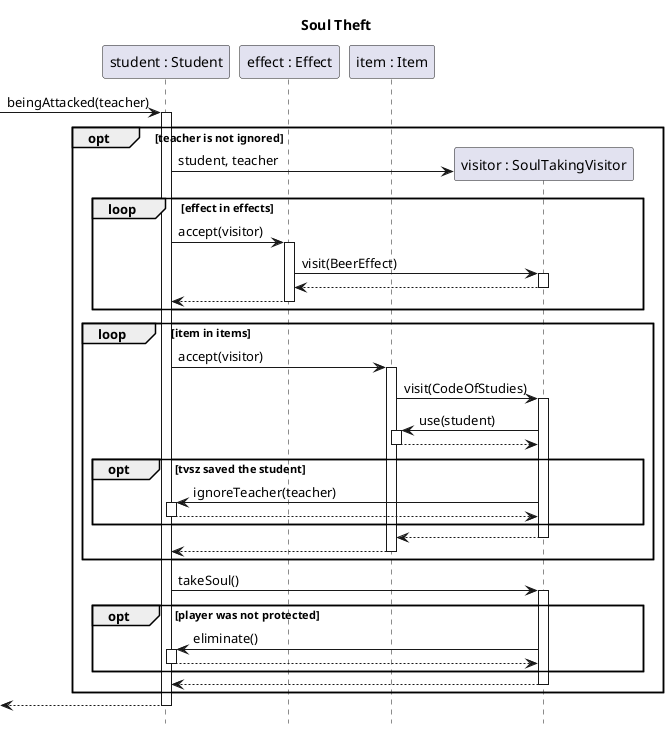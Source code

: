 @startuml soul-theft
title Soul Theft
hide footbox

participant "student : Student" as s
participant "effect : Effect" as e
participant "item : Item" as i

[-> s ++ : beingAttacked(teacher)
opt teacher is not ignored
	create "visitor : SoulTakingVisitor" as v
	s -> v : student, teacher
	loop effect in effects
		s -> e ++: accept(visitor)
		e -> v ++: visit(BeerEffect)
		v --> e --
		e --> s --
	end
	loop item in items
		s -> i ++: accept(visitor)
		i -> v ++: visit(CodeOfStudies)
		v -> i ++: use(student)
		i --> v --
		opt tvsz saved the student
			v -> s ++ : ignoreTeacher(teacher)
			s --> v --
		end
		v --> i --
		i --> s --
	end

	s -> v ++: takeSoul()
	opt player was not protected
	v -> s ++: eliminate()
	s --> v --
	end 
	v --> s --
end
[<-- s --

@enduml